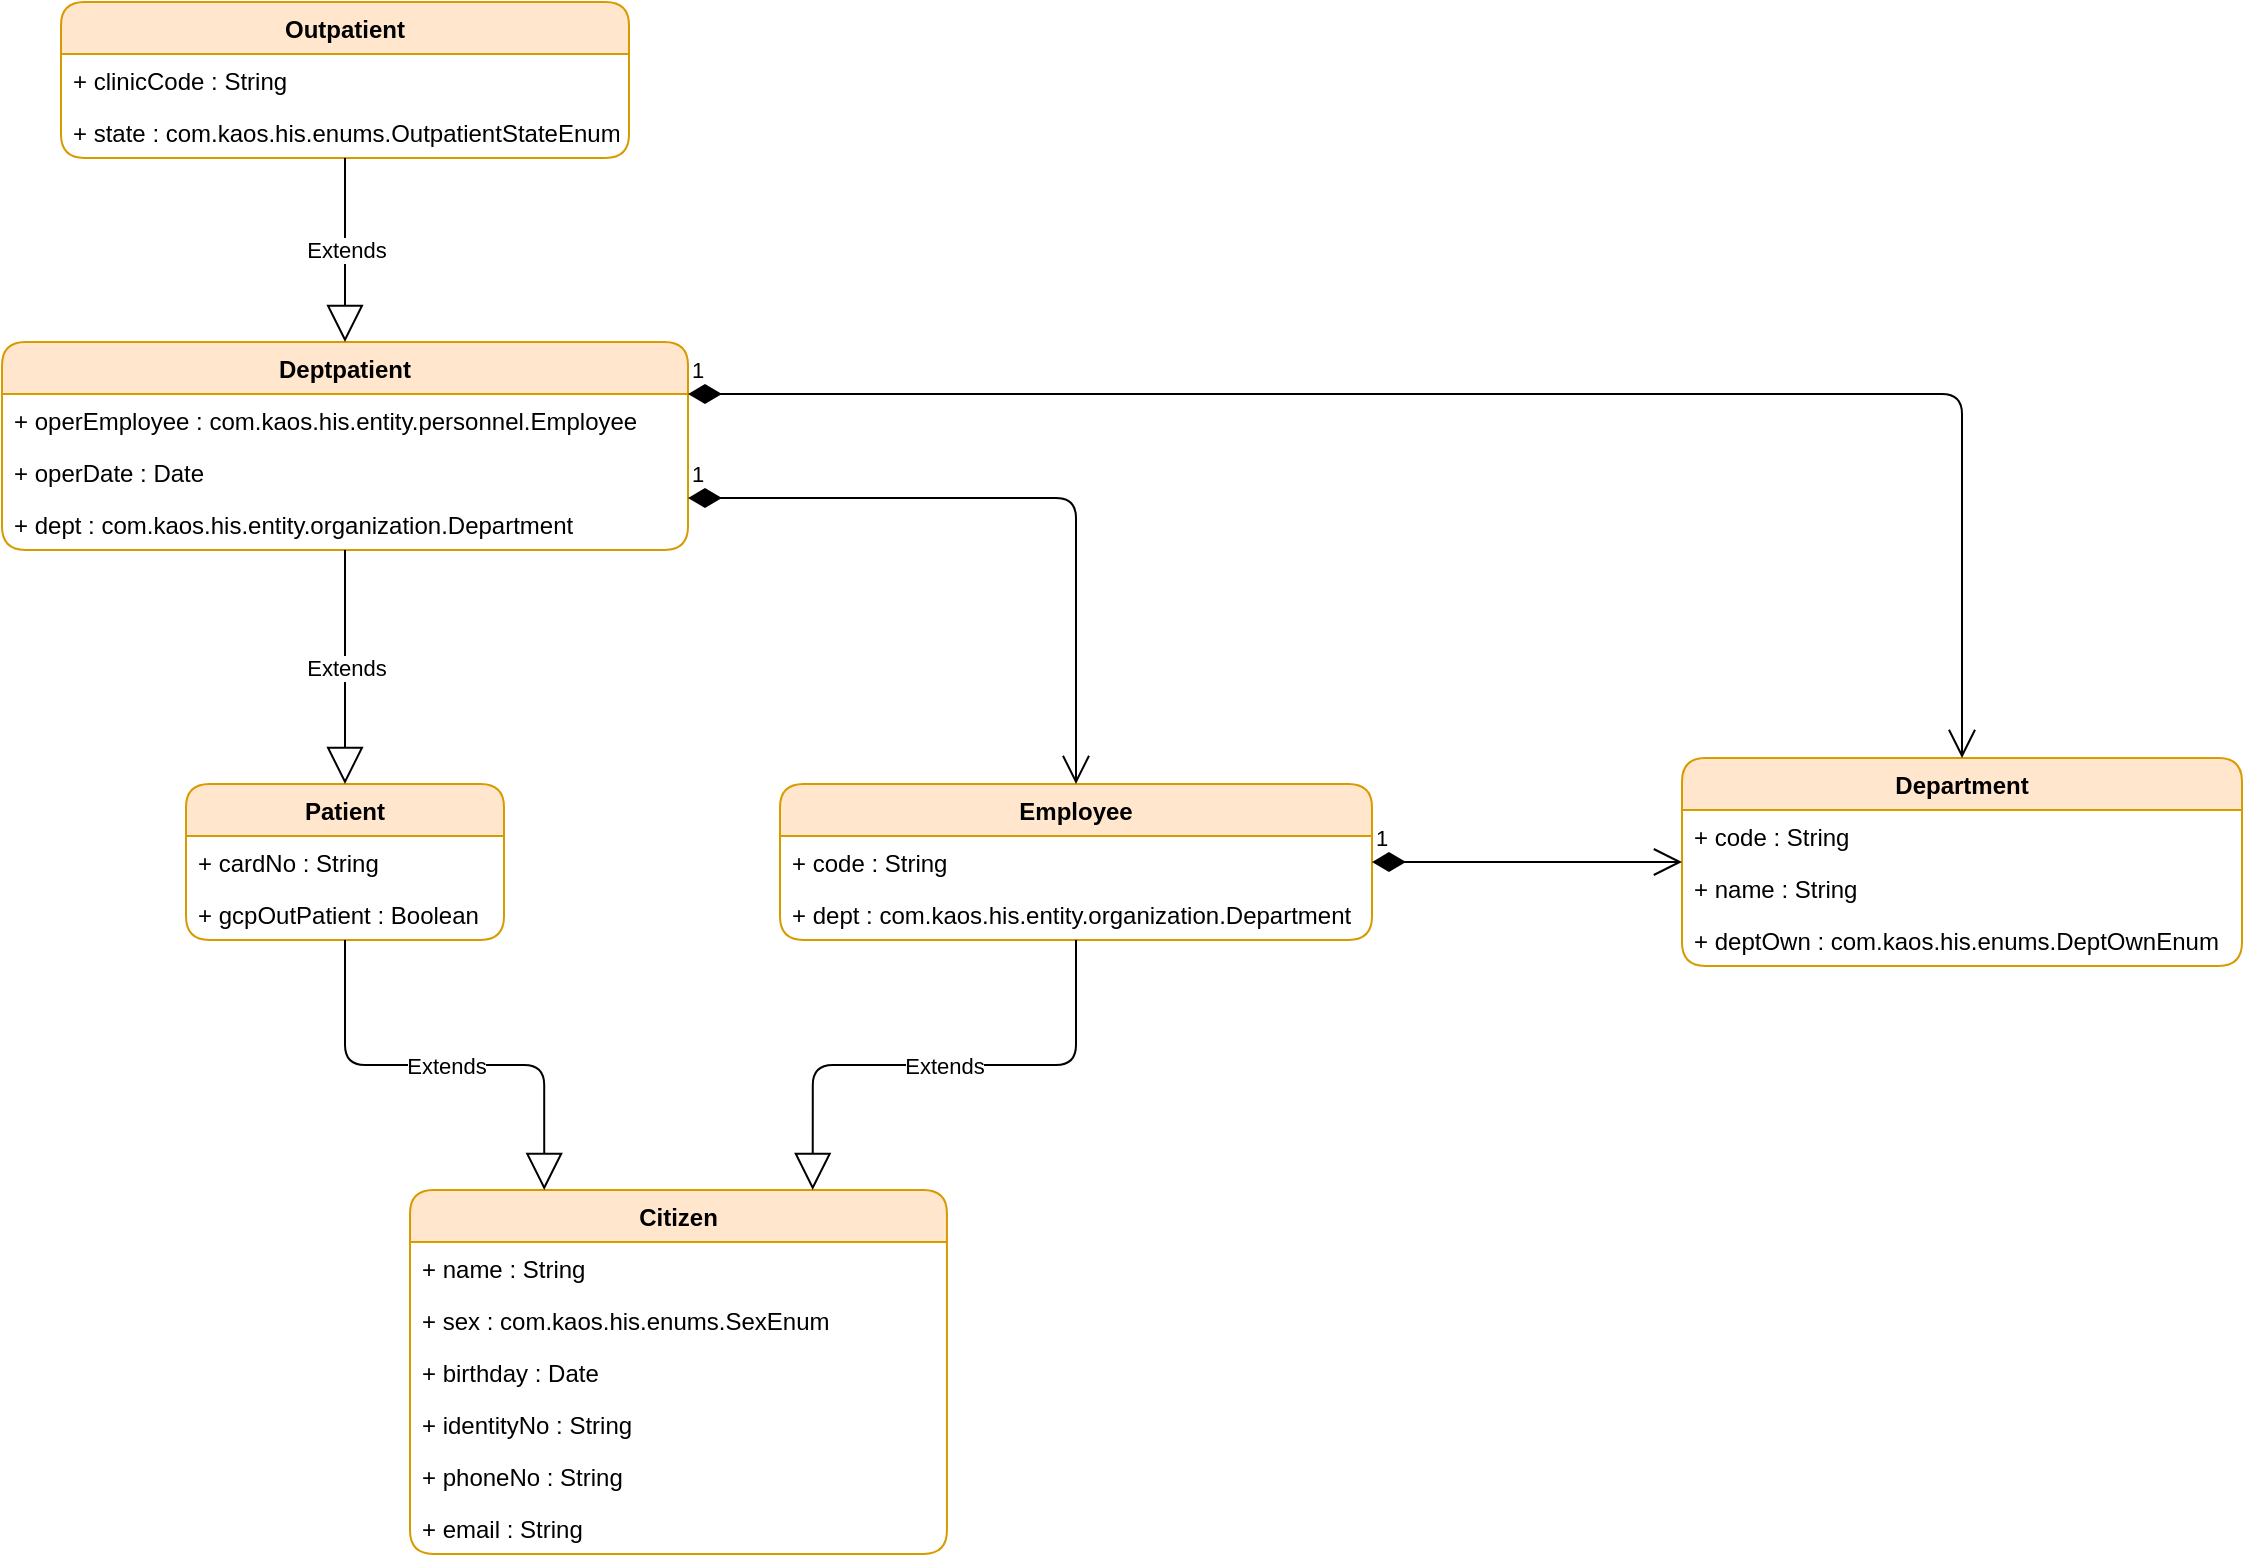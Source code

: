 <mxfile version="13.10.0" type="embed">
    <diagram id="VqwePKhzc85bmfiMxgn3" name="Page-1">
        <mxGraphModel dx="1487" dy="-1866" grid="0" gridSize="10" guides="1" tooltips="1" connect="1" arrows="1" fold="1" page="0" pageScale="1" pageWidth="1920" pageHeight="1200" math="0" shadow="0">
            <root>
                <mxCell id="0"/>
                <mxCell id="1" parent="0"/>
                <mxCell id="17" value="Department" style="swimlane;fontStyle=1;align=center;verticalAlign=top;childLayout=stackLayout;horizontal=1;startSize=26;horizontalStack=0;resizeParent=1;resizeParentMax=0;resizeLast=0;collapsible=1;marginBottom=0;rounded=1;shadow=0;strokeColor=#d79b00;fillColor=#ffe6cc;swimlaneFillColor=#ffffff;glass=0;expand=0;resizable=1;rotatable=0;cloneable=0;pointerEvents=0;" parent="1" vertex="1">
                    <mxGeometry x="639" y="2874" width="280" height="104" as="geometry"/>
                </mxCell>
                <mxCell id="18" value="+ code : String" style="text;strokeColor=none;fillColor=none;align=left;verticalAlign=top;spacingLeft=4;spacingRight=4;overflow=hidden;rotatable=0;points=[[0,0.5],[1,0.5]];portConstraint=eastwest;connectable=0;allowArrows=0;recursiveResize=0;expand=0;resizable=0;cloneable=0;deletable=1;pointerEvents=0;" parent="17" vertex="1">
                    <mxGeometry y="26" width="280" height="26" as="geometry"/>
                </mxCell>
                <mxCell id="19" value="+ name : String" style="text;strokeColor=none;fillColor=none;align=left;verticalAlign=top;spacingLeft=4;spacingRight=4;overflow=hidden;rotatable=0;points=[[0,0.5],[1,0.5]];portConstraint=eastwest;connectable=0;allowArrows=0;recursiveResize=0;expand=0;resizable=0;cloneable=0;deletable=1;pointerEvents=0;" parent="17" vertex="1">
                    <mxGeometry y="52" width="280" height="26" as="geometry"/>
                </mxCell>
                <mxCell id="20" value="+ deptOwn : com.kaos.his.enums.DeptOwnEnum" style="text;strokeColor=none;fillColor=none;align=left;verticalAlign=top;spacingLeft=4;spacingRight=4;overflow=hidden;rotatable=0;points=[[0,0.5],[1,0.5]];portConstraint=eastwest;connectable=0;allowArrows=0;recursiveResize=0;expand=0;resizable=0;cloneable=0;deletable=1;pointerEvents=0;" parent="17" vertex="1">
                    <mxGeometry y="78" width="280" height="26" as="geometry"/>
                </mxCell>
                <mxCell id="24" value="Employee" style="swimlane;fontStyle=1;align=center;verticalAlign=top;childLayout=stackLayout;horizontal=1;startSize=26;horizontalStack=0;resizeParent=1;resizeParentMax=0;resizeLast=0;collapsible=1;marginBottom=0;rounded=1;shadow=0;strokeColor=#d79b00;fillColor=#ffe6cc;swimlaneFillColor=#ffffff;glass=0;expand=0;resizable=1;rotatable=0;cloneable=0;pointerEvents=0;" parent="1" vertex="1">
                    <mxGeometry x="188" y="2887" width="296" height="78" as="geometry"/>
                </mxCell>
                <mxCell id="25" value="+ code : String" style="text;strokeColor=none;fillColor=none;align=left;verticalAlign=top;spacingLeft=4;spacingRight=4;overflow=hidden;rotatable=0;points=[[0,0.5],[1,0.5]];portConstraint=eastwest;connectable=0;allowArrows=0;recursiveResize=0;expand=0;resizable=0;cloneable=0;deletable=1;pointerEvents=0;" parent="24" vertex="1">
                    <mxGeometry y="26" width="296" height="26" as="geometry"/>
                </mxCell>
                <mxCell id="27" value="+ dept : com.kaos.his.entity.organization.Department" style="text;strokeColor=none;fillColor=none;align=left;verticalAlign=top;spacingLeft=4;spacingRight=4;overflow=hidden;rotatable=0;points=[[0,0.5],[1,0.5]];portConstraint=eastwest;connectable=0;allowArrows=0;recursiveResize=0;expand=0;resizable=0;cloneable=0;deletable=1;pointerEvents=0;" parent="24" vertex="1">
                    <mxGeometry y="52" width="296" height="26" as="geometry"/>
                </mxCell>
                <mxCell id="28" value="1" style="endArrow=open;html=1;endSize=12;startArrow=diamondThin;startSize=14;startFill=1;edgeStyle=orthogonalEdgeStyle;align=left;verticalAlign=bottom;exitX=1;exitY=0.5;exitDx=0;exitDy=0;entryX=0;entryY=0.5;entryDx=0;entryDy=0;" parent="1" source="24" target="17" edge="1">
                    <mxGeometry x="-1" y="3" relative="1" as="geometry">
                        <mxPoint x="324" y="2790" as="sourcePoint"/>
                        <mxPoint x="484" y="2790" as="targetPoint"/>
                    </mxGeometry>
                </mxCell>
                <mxCell id="8" value="Citizen" style="swimlane;fontStyle=1;align=center;verticalAlign=top;childLayout=stackLayout;horizontal=1;startSize=26;horizontalStack=0;resizeParent=1;resizeParentMax=0;resizeLast=0;collapsible=1;marginBottom=0;rounded=1;shadow=0;strokeColor=#d79b00;fillColor=#ffe6cc;swimlaneFillColor=#ffffff;glass=0;expand=0;resizable=1;rotatable=0;cloneable=0;pointerEvents=0;" parent="1" vertex="1">
                    <mxGeometry x="3.004" y="3089.997" width="268.47" height="182" as="geometry"/>
                </mxCell>
                <mxCell id="9" value="+ name : String" style="text;strokeColor=none;fillColor=none;align=left;verticalAlign=top;spacingLeft=4;spacingRight=4;overflow=hidden;rotatable=0;points=[[0,0.5],[1,0.5]];portConstraint=eastwest;connectable=0;allowArrows=0;recursiveResize=0;expand=0;resizable=0;cloneable=0;deletable=1;pointerEvents=0;" parent="8" vertex="1">
                    <mxGeometry y="26" width="268.47" height="26" as="geometry"/>
                </mxCell>
                <mxCell id="12" value="+ sex : com.kaos.his.enums.SexEnum" style="text;strokeColor=none;fillColor=none;align=left;verticalAlign=top;spacingLeft=4;spacingRight=4;overflow=hidden;rotatable=0;points=[[0,0.5],[1,0.5]];portConstraint=eastwest;connectable=0;allowArrows=0;recursiveResize=0;expand=0;resizable=0;cloneable=0;deletable=1;pointerEvents=0;" parent="8" vertex="1">
                    <mxGeometry y="52" width="268.47" height="26" as="geometry"/>
                </mxCell>
                <mxCell id="13" value="+ birthday : Date" style="text;strokeColor=none;fillColor=none;align=left;verticalAlign=top;spacingLeft=4;spacingRight=4;overflow=hidden;rotatable=0;points=[[0,0.5],[1,0.5]];portConstraint=eastwest;connectable=0;allowArrows=0;recursiveResize=0;expand=0;resizable=0;cloneable=0;deletable=1;pointerEvents=0;" parent="8" vertex="1">
                    <mxGeometry y="78" width="268.47" height="26" as="geometry"/>
                </mxCell>
                <mxCell id="15" value="+ identityNo : String" style="text;strokeColor=none;fillColor=none;align=left;verticalAlign=top;spacingLeft=4;spacingRight=4;overflow=hidden;rotatable=0;points=[[0,0.5],[1,0.5]];portConstraint=eastwest;connectable=0;allowArrows=0;recursiveResize=0;expand=0;resizable=0;cloneable=0;deletable=1;pointerEvents=0;" parent="8" vertex="1">
                    <mxGeometry y="104" width="268.47" height="26" as="geometry"/>
                </mxCell>
                <mxCell id="14" value="+ phoneNo : String" style="text;strokeColor=none;fillColor=none;align=left;verticalAlign=top;spacingLeft=4;spacingRight=4;overflow=hidden;rotatable=0;points=[[0,0.5],[1,0.5]];portConstraint=eastwest;connectable=0;allowArrows=0;recursiveResize=0;expand=0;resizable=0;cloneable=0;deletable=1;pointerEvents=0;" parent="8" vertex="1">
                    <mxGeometry y="130" width="268.47" height="26" as="geometry"/>
                </mxCell>
                <mxCell id="16" value="+ email : String" style="text;strokeColor=none;fillColor=none;align=left;verticalAlign=top;spacingLeft=4;spacingRight=4;overflow=hidden;rotatable=0;points=[[0,0.5],[1,0.5]];portConstraint=eastwest;connectable=0;allowArrows=0;recursiveResize=0;expand=0;resizable=0;cloneable=0;deletable=1;pointerEvents=0;" parent="8" vertex="1">
                    <mxGeometry y="156" width="268.47" height="26" as="geometry"/>
                </mxCell>
                <mxCell id="30" value="Extends" style="endArrow=block;endSize=16;endFill=0;html=1;exitX=0.5;exitY=1;exitDx=0;exitDy=0;edgeStyle=orthogonalEdgeStyle;entryX=0.75;entryY=0;entryDx=0;entryDy=0;" parent="1" source="24" target="8" edge="1">
                    <mxGeometry width="160" relative="1" as="geometry">
                        <mxPoint x="474" y="3032" as="sourcePoint"/>
                        <mxPoint x="634" y="3032" as="targetPoint"/>
                    </mxGeometry>
                </mxCell>
                <mxCell id="31" value="Patient" style="swimlane;fontStyle=1;align=center;verticalAlign=top;childLayout=stackLayout;horizontal=1;startSize=26;horizontalStack=0;resizeParent=1;resizeParentMax=0;resizeLast=0;collapsible=1;marginBottom=0;rounded=1;shadow=0;strokeColor=#d79b00;fillColor=#ffe6cc;swimlaneFillColor=#ffffff;glass=0;expand=0;resizable=1;rotatable=0;cloneable=0;pointerEvents=0;" parent="1" vertex="1">
                    <mxGeometry x="-109" y="2887" width="159" height="78" as="geometry"/>
                </mxCell>
                <mxCell id="32" value="+ cardNo : String" style="text;strokeColor=none;fillColor=none;align=left;verticalAlign=top;spacingLeft=4;spacingRight=4;overflow=hidden;rotatable=0;points=[[0,0.5],[1,0.5]];portConstraint=eastwest;connectable=0;allowArrows=0;recursiveResize=0;expand=0;resizable=0;cloneable=0;deletable=1;pointerEvents=0;" parent="31" vertex="1">
                    <mxGeometry y="26" width="159" height="26" as="geometry"/>
                </mxCell>
                <mxCell id="33" value="+ gcpOutPatient : Boolean" style="text;strokeColor=none;fillColor=none;align=left;verticalAlign=top;spacingLeft=4;spacingRight=4;overflow=hidden;rotatable=0;points=[[0,0.5],[1,0.5]];portConstraint=eastwest;connectable=0;allowArrows=0;recursiveResize=0;expand=0;resizable=0;cloneable=0;deletable=1;pointerEvents=0;" parent="31" vertex="1">
                    <mxGeometry y="52" width="159" height="26" as="geometry"/>
                </mxCell>
                <mxCell id="34" value="Extends" style="endArrow=block;endSize=16;endFill=0;html=1;exitX=0.5;exitY=1;exitDx=0;exitDy=0;edgeStyle=orthogonalEdgeStyle;entryX=0.25;entryY=0;entryDx=0;entryDy=0;" parent="1" source="31" target="8" edge="1">
                    <mxGeometry width="160" relative="1" as="geometry">
                        <mxPoint x="30.64" y="3076.06" as="sourcePoint"/>
                        <mxPoint x="-101.003" y="3201.057" as="targetPoint"/>
                    </mxGeometry>
                </mxCell>
                <mxCell id="35" value="Deptpatient" style="swimlane;fontStyle=1;align=center;verticalAlign=top;childLayout=stackLayout;horizontal=1;startSize=26;horizontalStack=0;resizeParent=1;resizeParentMax=0;resizeLast=0;collapsible=1;marginBottom=0;rounded=1;shadow=0;strokeColor=#d79b00;fillColor=#ffe6cc;swimlaneFillColor=#ffffff;glass=0;expand=0;resizable=1;rotatable=0;cloneable=0;pointerEvents=0;" parent="1" vertex="1">
                    <mxGeometry x="-201" y="2666" width="343" height="104" as="geometry"/>
                </mxCell>
                <mxCell id="36" value="+ operEmployee : com.kaos.his.entity.personnel.Employee" style="text;strokeColor=none;fillColor=none;align=left;verticalAlign=top;spacingLeft=4;spacingRight=4;overflow=hidden;rotatable=0;points=[[0,0.5],[1,0.5]];portConstraint=eastwest;connectable=0;allowArrows=0;recursiveResize=0;expand=0;resizable=0;cloneable=0;deletable=1;pointerEvents=0;" parent="35" vertex="1">
                    <mxGeometry y="26" width="343" height="26" as="geometry"/>
                </mxCell>
                <mxCell id="39" value="+ operDate : Date" style="text;strokeColor=none;fillColor=none;align=left;verticalAlign=top;spacingLeft=4;spacingRight=4;overflow=hidden;rotatable=0;points=[[0,0.5],[1,0.5]];portConstraint=eastwest;connectable=0;allowArrows=0;recursiveResize=0;expand=0;resizable=0;cloneable=0;deletable=1;pointerEvents=0;" parent="35" vertex="1">
                    <mxGeometry y="52" width="343" height="26" as="geometry"/>
                </mxCell>
                <mxCell id="37" value="+ dept : com.kaos.his.entity.organization.Department" style="text;strokeColor=none;fillColor=none;align=left;verticalAlign=top;spacingLeft=4;spacingRight=4;overflow=hidden;rotatable=0;points=[[0,0.5],[1,0.5]];portConstraint=eastwest;connectable=0;allowArrows=0;recursiveResize=0;expand=0;resizable=0;cloneable=0;deletable=1;pointerEvents=0;" parent="35" vertex="1">
                    <mxGeometry y="78" width="343" height="26" as="geometry"/>
                </mxCell>
                <mxCell id="38" value="Extends" style="endArrow=block;endSize=16;endFill=0;html=1;exitX=0.5;exitY=1;exitDx=0;exitDy=0;edgeStyle=orthogonalEdgeStyle;entryX=0.5;entryY=0;entryDx=0;entryDy=0;" parent="1" source="35" target="31" edge="1">
                    <mxGeometry width="160" relative="1" as="geometry">
                        <mxPoint x="29" y="2800" as="sourcePoint"/>
                        <mxPoint x="128.622" y="2924.997" as="targetPoint"/>
                    </mxGeometry>
                </mxCell>
                <mxCell id="40" value="1" style="endArrow=open;html=1;endSize=12;startArrow=diamondThin;startSize=14;startFill=1;edgeStyle=orthogonalEdgeStyle;align=left;verticalAlign=bottom;exitX=1;exitY=0.25;exitDx=0;exitDy=0;entryX=0.5;entryY=0;entryDx=0;entryDy=0;" parent="1" source="35" target="17" edge="1">
                    <mxGeometry x="-1" y="3" relative="1" as="geometry">
                        <mxPoint x="419" y="2784" as="sourcePoint"/>
                        <mxPoint x="771" y="2784" as="targetPoint"/>
                    </mxGeometry>
                </mxCell>
                <mxCell id="41" value="1" style="endArrow=open;html=1;endSize=12;startArrow=diamondThin;startSize=14;startFill=1;edgeStyle=orthogonalEdgeStyle;align=left;verticalAlign=bottom;exitX=1;exitY=0.75;exitDx=0;exitDy=0;entryX=0.5;entryY=0;entryDx=0;entryDy=0;" parent="1" source="35" target="24" edge="1">
                    <mxGeometry x="-1" y="3" relative="1" as="geometry">
                        <mxPoint x="180" y="2787" as="sourcePoint"/>
                        <mxPoint x="847.26" y="3000" as="targetPoint"/>
                    </mxGeometry>
                </mxCell>
                <mxCell id="42" value="Outpatient" style="swimlane;fontStyle=1;align=center;verticalAlign=top;childLayout=stackLayout;horizontal=1;startSize=26;horizontalStack=0;resizeParent=1;resizeParentMax=0;resizeLast=0;collapsible=1;marginBottom=0;rounded=1;shadow=0;strokeColor=#d79b00;fillColor=#ffe6cc;swimlaneFillColor=#ffffff;glass=0;expand=0;resizable=1;rotatable=0;cloneable=0;pointerEvents=0;" parent="1" vertex="1">
                    <mxGeometry x="-171.5" y="2496" width="284" height="78" as="geometry"/>
                </mxCell>
                <mxCell id="43" value="+ clinicCode : String" style="text;strokeColor=none;fillColor=none;align=left;verticalAlign=top;spacingLeft=4;spacingRight=4;overflow=hidden;rotatable=0;points=[[0,0.5],[1,0.5]];portConstraint=eastwest;connectable=0;allowArrows=0;recursiveResize=0;expand=0;resizable=0;cloneable=0;deletable=1;pointerEvents=0;" parent="42" vertex="1">
                    <mxGeometry y="26" width="284" height="26" as="geometry"/>
                </mxCell>
                <mxCell id="44" value="+ state : com.kaos.his.enums.OutpatientStateEnum" style="text;strokeColor=none;fillColor=none;align=left;verticalAlign=top;spacingLeft=4;spacingRight=4;overflow=hidden;rotatable=0;points=[[0,0.5],[1,0.5]];portConstraint=eastwest;connectable=0;allowArrows=0;recursiveResize=0;expand=0;resizable=0;cloneable=0;deletable=1;pointerEvents=0;" parent="42" vertex="1">
                    <mxGeometry y="52" width="284" height="26" as="geometry"/>
                </mxCell>
                <mxCell id="45" value="Extends" style="endArrow=block;endSize=16;endFill=0;html=1;exitX=0.5;exitY=1;exitDx=0;exitDy=0;edgeStyle=orthogonalEdgeStyle;entryX=0.5;entryY=0;entryDx=0;entryDy=0;" edge="1" parent="1" source="42" target="35">
                    <mxGeometry width="160" relative="1" as="geometry">
                        <mxPoint x="-221" y="2549" as="sourcePoint"/>
                        <mxPoint x="-221" y="2666" as="targetPoint"/>
                    </mxGeometry>
                </mxCell>
            </root>
        </mxGraphModel>
    </diagram>
</mxfile>
